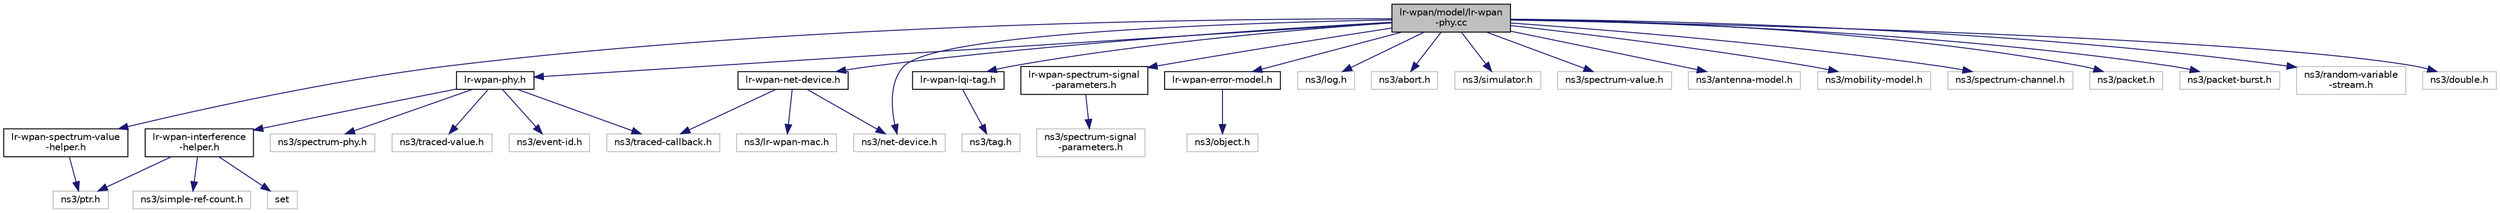digraph "lr-wpan/model/lr-wpan-phy.cc"
{
  edge [fontname="Helvetica",fontsize="10",labelfontname="Helvetica",labelfontsize="10"];
  node [fontname="Helvetica",fontsize="10",shape=record];
  Node1 [label="lr-wpan/model/lr-wpan\l-phy.cc",height=0.2,width=0.4,color="black", fillcolor="grey75", style="filled", fontcolor="black"];
  Node1 -> Node2 [color="midnightblue",fontsize="10",style="solid"];
  Node2 [label="lr-wpan-phy.h",height=0.2,width=0.4,color="black", fillcolor="white", style="filled",URL="$d6/d6e/lr-wpan-phy_8h.html"];
  Node2 -> Node3 [color="midnightblue",fontsize="10",style="solid"];
  Node3 [label="lr-wpan-interference\l-helper.h",height=0.2,width=0.4,color="black", fillcolor="white", style="filled",URL="$dc/d2a/lr-wpan-interference-helper_8h.html"];
  Node3 -> Node4 [color="midnightblue",fontsize="10",style="solid"];
  Node4 [label="ns3/simple-ref-count.h",height=0.2,width=0.4,color="grey75", fillcolor="white", style="filled"];
  Node3 -> Node5 [color="midnightblue",fontsize="10",style="solid"];
  Node5 [label="ns3/ptr.h",height=0.2,width=0.4,color="grey75", fillcolor="white", style="filled"];
  Node3 -> Node6 [color="midnightblue",fontsize="10",style="solid"];
  Node6 [label="set",height=0.2,width=0.4,color="grey75", fillcolor="white", style="filled"];
  Node2 -> Node7 [color="midnightblue",fontsize="10",style="solid"];
  Node7 [label="ns3/spectrum-phy.h",height=0.2,width=0.4,color="grey75", fillcolor="white", style="filled"];
  Node2 -> Node8 [color="midnightblue",fontsize="10",style="solid"];
  Node8 [label="ns3/traced-callback.h",height=0.2,width=0.4,color="grey75", fillcolor="white", style="filled"];
  Node2 -> Node9 [color="midnightblue",fontsize="10",style="solid"];
  Node9 [label="ns3/traced-value.h",height=0.2,width=0.4,color="grey75", fillcolor="white", style="filled"];
  Node2 -> Node10 [color="midnightblue",fontsize="10",style="solid"];
  Node10 [label="ns3/event-id.h",height=0.2,width=0.4,color="grey75", fillcolor="white", style="filled"];
  Node1 -> Node11 [color="midnightblue",fontsize="10",style="solid"];
  Node11 [label="lr-wpan-lqi-tag.h",height=0.2,width=0.4,color="black", fillcolor="white", style="filled",URL="$d6/dbc/lr-wpan-lqi-tag_8h.html"];
  Node11 -> Node12 [color="midnightblue",fontsize="10",style="solid"];
  Node12 [label="ns3/tag.h",height=0.2,width=0.4,color="grey75", fillcolor="white", style="filled"];
  Node1 -> Node13 [color="midnightblue",fontsize="10",style="solid"];
  Node13 [label="lr-wpan-spectrum-signal\l-parameters.h",height=0.2,width=0.4,color="black", fillcolor="white", style="filled",URL="$de/d3e/lr-wpan-spectrum-signal-parameters_8h.html"];
  Node13 -> Node14 [color="midnightblue",fontsize="10",style="solid"];
  Node14 [label="ns3/spectrum-signal\l-parameters.h",height=0.2,width=0.4,color="grey75", fillcolor="white", style="filled"];
  Node1 -> Node15 [color="midnightblue",fontsize="10",style="solid"];
  Node15 [label="lr-wpan-spectrum-value\l-helper.h",height=0.2,width=0.4,color="black", fillcolor="white", style="filled",URL="$de/d2c/lr-wpan-spectrum-value-helper_8h.html"];
  Node15 -> Node5 [color="midnightblue",fontsize="10",style="solid"];
  Node1 -> Node16 [color="midnightblue",fontsize="10",style="solid"];
  Node16 [label="lr-wpan-error-model.h",height=0.2,width=0.4,color="black", fillcolor="white", style="filled",URL="$d0/d30/lr-wpan-error-model_8h.html"];
  Node16 -> Node17 [color="midnightblue",fontsize="10",style="solid"];
  Node17 [label="ns3/object.h",height=0.2,width=0.4,color="grey75", fillcolor="white", style="filled"];
  Node1 -> Node18 [color="midnightblue",fontsize="10",style="solid"];
  Node18 [label="lr-wpan-net-device.h",height=0.2,width=0.4,color="black", fillcolor="white", style="filled",URL="$d5/dbe/lr-wpan-net-device_8h.html"];
  Node18 -> Node19 [color="midnightblue",fontsize="10",style="solid"];
  Node19 [label="ns3/net-device.h",height=0.2,width=0.4,color="grey75", fillcolor="white", style="filled"];
  Node18 -> Node8 [color="midnightblue",fontsize="10",style="solid"];
  Node18 -> Node20 [color="midnightblue",fontsize="10",style="solid"];
  Node20 [label="ns3/lr-wpan-mac.h",height=0.2,width=0.4,color="grey75", fillcolor="white", style="filled"];
  Node1 -> Node21 [color="midnightblue",fontsize="10",style="solid"];
  Node21 [label="ns3/log.h",height=0.2,width=0.4,color="grey75", fillcolor="white", style="filled"];
  Node1 -> Node22 [color="midnightblue",fontsize="10",style="solid"];
  Node22 [label="ns3/abort.h",height=0.2,width=0.4,color="grey75", fillcolor="white", style="filled"];
  Node1 -> Node23 [color="midnightblue",fontsize="10",style="solid"];
  Node23 [label="ns3/simulator.h",height=0.2,width=0.4,color="grey75", fillcolor="white", style="filled"];
  Node1 -> Node24 [color="midnightblue",fontsize="10",style="solid"];
  Node24 [label="ns3/spectrum-value.h",height=0.2,width=0.4,color="grey75", fillcolor="white", style="filled"];
  Node1 -> Node25 [color="midnightblue",fontsize="10",style="solid"];
  Node25 [label="ns3/antenna-model.h",height=0.2,width=0.4,color="grey75", fillcolor="white", style="filled"];
  Node1 -> Node26 [color="midnightblue",fontsize="10",style="solid"];
  Node26 [label="ns3/mobility-model.h",height=0.2,width=0.4,color="grey75", fillcolor="white", style="filled"];
  Node1 -> Node27 [color="midnightblue",fontsize="10",style="solid"];
  Node27 [label="ns3/spectrum-channel.h",height=0.2,width=0.4,color="grey75", fillcolor="white", style="filled"];
  Node1 -> Node28 [color="midnightblue",fontsize="10",style="solid"];
  Node28 [label="ns3/packet.h",height=0.2,width=0.4,color="grey75", fillcolor="white", style="filled"];
  Node1 -> Node29 [color="midnightblue",fontsize="10",style="solid"];
  Node29 [label="ns3/packet-burst.h",height=0.2,width=0.4,color="grey75", fillcolor="white", style="filled"];
  Node1 -> Node19 [color="midnightblue",fontsize="10",style="solid"];
  Node1 -> Node30 [color="midnightblue",fontsize="10",style="solid"];
  Node30 [label="ns3/random-variable\l-stream.h",height=0.2,width=0.4,color="grey75", fillcolor="white", style="filled"];
  Node1 -> Node31 [color="midnightblue",fontsize="10",style="solid"];
  Node31 [label="ns3/double.h",height=0.2,width=0.4,color="grey75", fillcolor="white", style="filled"];
}
